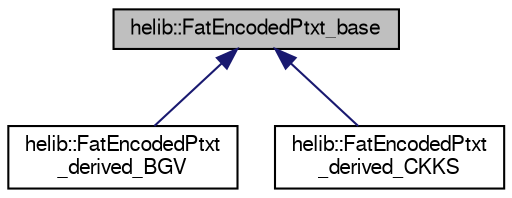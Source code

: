 digraph "helib::FatEncodedPtxt_base"
{
  edge [fontname="FreeSans",fontsize="10",labelfontname="FreeSans",labelfontsize="10"];
  node [fontname="FreeSans",fontsize="10",shape=record];
  Node0 [label="helib::FatEncodedPtxt_base",height=0.2,width=0.4,color="black", fillcolor="grey75", style="filled", fontcolor="black"];
  Node0 -> Node1 [dir="back",color="midnightblue",fontsize="10",style="solid"];
  Node1 [label="helib::FatEncodedPtxt\l_derived_BGV",height=0.2,width=0.4,color="black", fillcolor="white", style="filled",URL="$classhelib_1_1_fat_encoded_ptxt__derived___b_g_v.html"];
  Node0 -> Node2 [dir="back",color="midnightblue",fontsize="10",style="solid"];
  Node2 [label="helib::FatEncodedPtxt\l_derived_CKKS",height=0.2,width=0.4,color="black", fillcolor="white", style="filled",URL="$classhelib_1_1_fat_encoded_ptxt__derived___c_k_k_s.html"];
}

